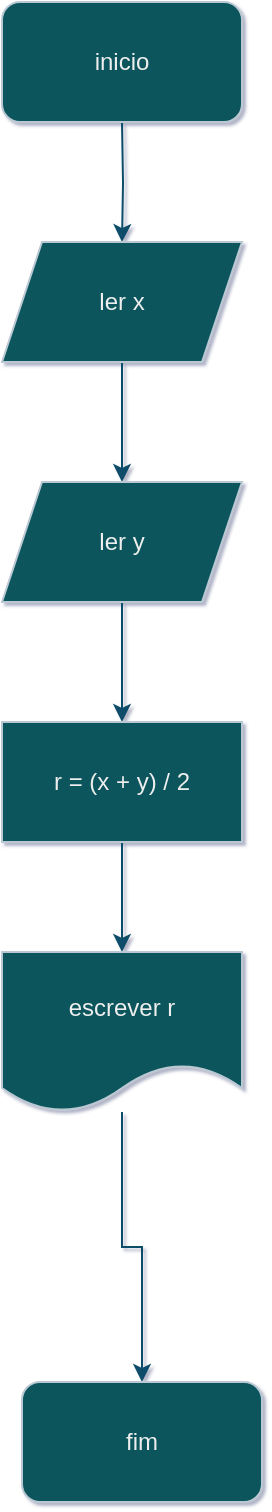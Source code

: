 <mxfile>
    <diagram name="Página-1" id="T87jH5dkgKL7ntDPRCxD">
        <mxGraphModel dx="1205" dy="513" grid="1" gridSize="10" guides="1" tooltips="1" connect="1" arrows="1" fold="1" page="1" pageScale="1" pageWidth="827" pageHeight="1169" background="none" math="0" shadow="1">
            <root>
                <mxCell id="0"/>
                <mxCell id="1" parent="0"/>
                <mxCell id="GftIb2SkkK98f4xfdX1H-11" value="" style="edgeStyle=orthogonalEdgeStyle;rounded=0;orthogonalLoop=1;jettySize=auto;html=1;labelBackgroundColor=none;strokeColor=#0B4D6A;fontColor=default;" parent="1" target="GftIb2SkkK98f4xfdX1H-2" edge="1">
                    <mxGeometry relative="1" as="geometry">
                        <mxPoint x="270" y="130" as="sourcePoint"/>
                    </mxGeometry>
                </mxCell>
                <mxCell id="GftIb2SkkK98f4xfdX1H-17" value="" style="edgeStyle=orthogonalEdgeStyle;rounded=0;orthogonalLoop=1;jettySize=auto;html=1;labelBackgroundColor=none;strokeColor=#0B4D6A;fontColor=default;" parent="1" source="GftIb2SkkK98f4xfdX1H-2" target="GftIb2SkkK98f4xfdX1H-3" edge="1">
                    <mxGeometry relative="1" as="geometry"/>
                </mxCell>
                <mxCell id="GftIb2SkkK98f4xfdX1H-2" value="ler x" style="shape=parallelogram;perimeter=parallelogramPerimeter;whiteSpace=wrap;html=1;fixedSize=1;labelBackgroundColor=none;fillColor=#09555B;strokeColor=#BAC8D3;fontColor=#EEEEEE;" parent="1" vertex="1">
                    <mxGeometry x="210" y="190" width="120" height="60" as="geometry"/>
                </mxCell>
                <mxCell id="GftIb2SkkK98f4xfdX1H-14" value="" style="edgeStyle=orthogonalEdgeStyle;rounded=0;orthogonalLoop=1;jettySize=auto;html=1;labelBackgroundColor=none;strokeColor=#0B4D6A;fontColor=default;" parent="1" source="GftIb2SkkK98f4xfdX1H-3" target="GftIb2SkkK98f4xfdX1H-4" edge="1">
                    <mxGeometry relative="1" as="geometry"/>
                </mxCell>
                <mxCell id="GftIb2SkkK98f4xfdX1H-3" value="ler y" style="shape=parallelogram;perimeter=parallelogramPerimeter;whiteSpace=wrap;html=1;fixedSize=1;labelBackgroundColor=none;fillColor=#09555B;strokeColor=#BAC8D3;fontColor=#EEEEEE;" parent="1" vertex="1">
                    <mxGeometry x="210" y="310" width="120" height="60" as="geometry"/>
                </mxCell>
                <mxCell id="GftIb2SkkK98f4xfdX1H-15" value="" style="edgeStyle=orthogonalEdgeStyle;rounded=0;orthogonalLoop=1;jettySize=auto;html=1;labelBackgroundColor=none;strokeColor=#0B4D6A;fontColor=default;" parent="1" source="GftIb2SkkK98f4xfdX1H-4" target="GftIb2SkkK98f4xfdX1H-5" edge="1">
                    <mxGeometry relative="1" as="geometry"/>
                </mxCell>
                <mxCell id="GftIb2SkkK98f4xfdX1H-4" value="r = (x + y) / 2" style="rounded=0;whiteSpace=wrap;html=1;labelBackgroundColor=none;fillColor=#09555B;strokeColor=#BAC8D3;fontColor=#EEEEEE;" parent="1" vertex="1">
                    <mxGeometry x="210" y="430" width="120" height="60" as="geometry"/>
                </mxCell>
                <mxCell id="GftIb2SkkK98f4xfdX1H-20" value="" style="edgeStyle=orthogonalEdgeStyle;rounded=0;orthogonalLoop=1;jettySize=auto;html=1;labelBackgroundColor=none;strokeColor=#0B4D6A;fontColor=default;" parent="1" source="GftIb2SkkK98f4xfdX1H-5" target="GftIb2SkkK98f4xfdX1H-19" edge="1">
                    <mxGeometry relative="1" as="geometry"/>
                </mxCell>
                <mxCell id="GftIb2SkkK98f4xfdX1H-5" value="escrever r" style="shape=document;whiteSpace=wrap;html=1;boundedLbl=1;labelBackgroundColor=none;fillColor=#09555B;strokeColor=#BAC8D3;fontColor=#EEEEEE;" parent="1" vertex="1">
                    <mxGeometry x="210" y="545" width="120" height="80" as="geometry"/>
                </mxCell>
                <mxCell id="GftIb2SkkK98f4xfdX1H-18" value="inicio" style="rounded=1;whiteSpace=wrap;html=1;labelBackgroundColor=none;fillColor=#09555B;strokeColor=#BAC8D3;fontColor=#EEEEEE;" parent="1" vertex="1">
                    <mxGeometry x="210" y="70" width="120" height="60" as="geometry"/>
                </mxCell>
                <mxCell id="GftIb2SkkK98f4xfdX1H-19" value="fim" style="rounded=1;whiteSpace=wrap;html=1;labelBackgroundColor=none;fillColor=#09555B;strokeColor=#BAC8D3;fontColor=#EEEEEE;" parent="1" vertex="1">
                    <mxGeometry x="220" y="760" width="120" height="60" as="geometry"/>
                </mxCell>
            </root>
        </mxGraphModel>
    </diagram>
</mxfile>